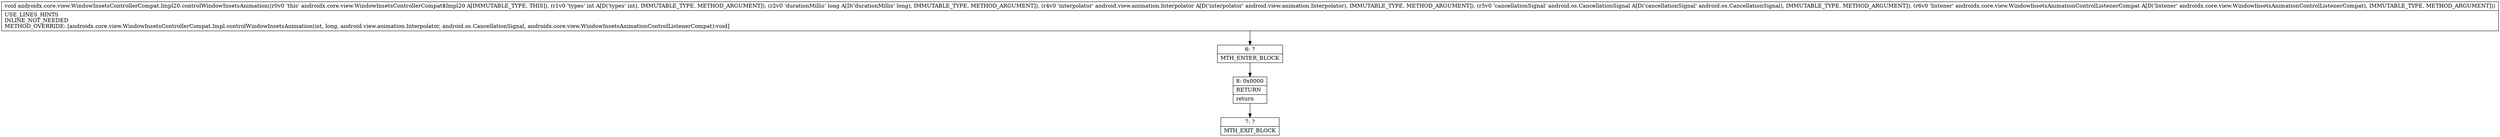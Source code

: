digraph "CFG forandroidx.core.view.WindowInsetsControllerCompat.Impl20.controlWindowInsetsAnimation(IJLandroid\/view\/animation\/Interpolator;Landroid\/os\/CancellationSignal;Landroidx\/core\/view\/WindowInsetsAnimationControlListenerCompat;)V" {
Node_6 [shape=record,label="{6\:\ ?|MTH_ENTER_BLOCK\l}"];
Node_8 [shape=record,label="{8\:\ 0x0000|RETURN\l|return\l}"];
Node_7 [shape=record,label="{7\:\ ?|MTH_EXIT_BLOCK\l}"];
MethodNode[shape=record,label="{void androidx.core.view.WindowInsetsControllerCompat.Impl20.controlWindowInsetsAnimation((r0v0 'this' androidx.core.view.WindowInsetsControllerCompat$Impl20 A[IMMUTABLE_TYPE, THIS]), (r1v0 'types' int A[D('types' int), IMMUTABLE_TYPE, METHOD_ARGUMENT]), (r2v0 'durationMillis' long A[D('durationMillis' long), IMMUTABLE_TYPE, METHOD_ARGUMENT]), (r4v0 'interpolator' android.view.animation.Interpolator A[D('interpolator' android.view.animation.Interpolator), IMMUTABLE_TYPE, METHOD_ARGUMENT]), (r5v0 'cancellationSignal' android.os.CancellationSignal A[D('cancellationSignal' android.os.CancellationSignal), IMMUTABLE_TYPE, METHOD_ARGUMENT]), (r6v0 'listener' androidx.core.view.WindowInsetsAnimationControlListenerCompat A[D('listener' androidx.core.view.WindowInsetsAnimationControlListenerCompat), IMMUTABLE_TYPE, METHOD_ARGUMENT]))  | USE_LINES_HINTS\lINLINE_NOT_NEEDED\lMETHOD_OVERRIDE: [androidx.core.view.WindowInsetsControllerCompat.Impl.controlWindowInsetsAnimation(int, long, android.view.animation.Interpolator, android.os.CancellationSignal, androidx.core.view.WindowInsetsAnimationControlListenerCompat):void]\l}"];
MethodNode -> Node_6;Node_6 -> Node_8;
Node_8 -> Node_7;
}

